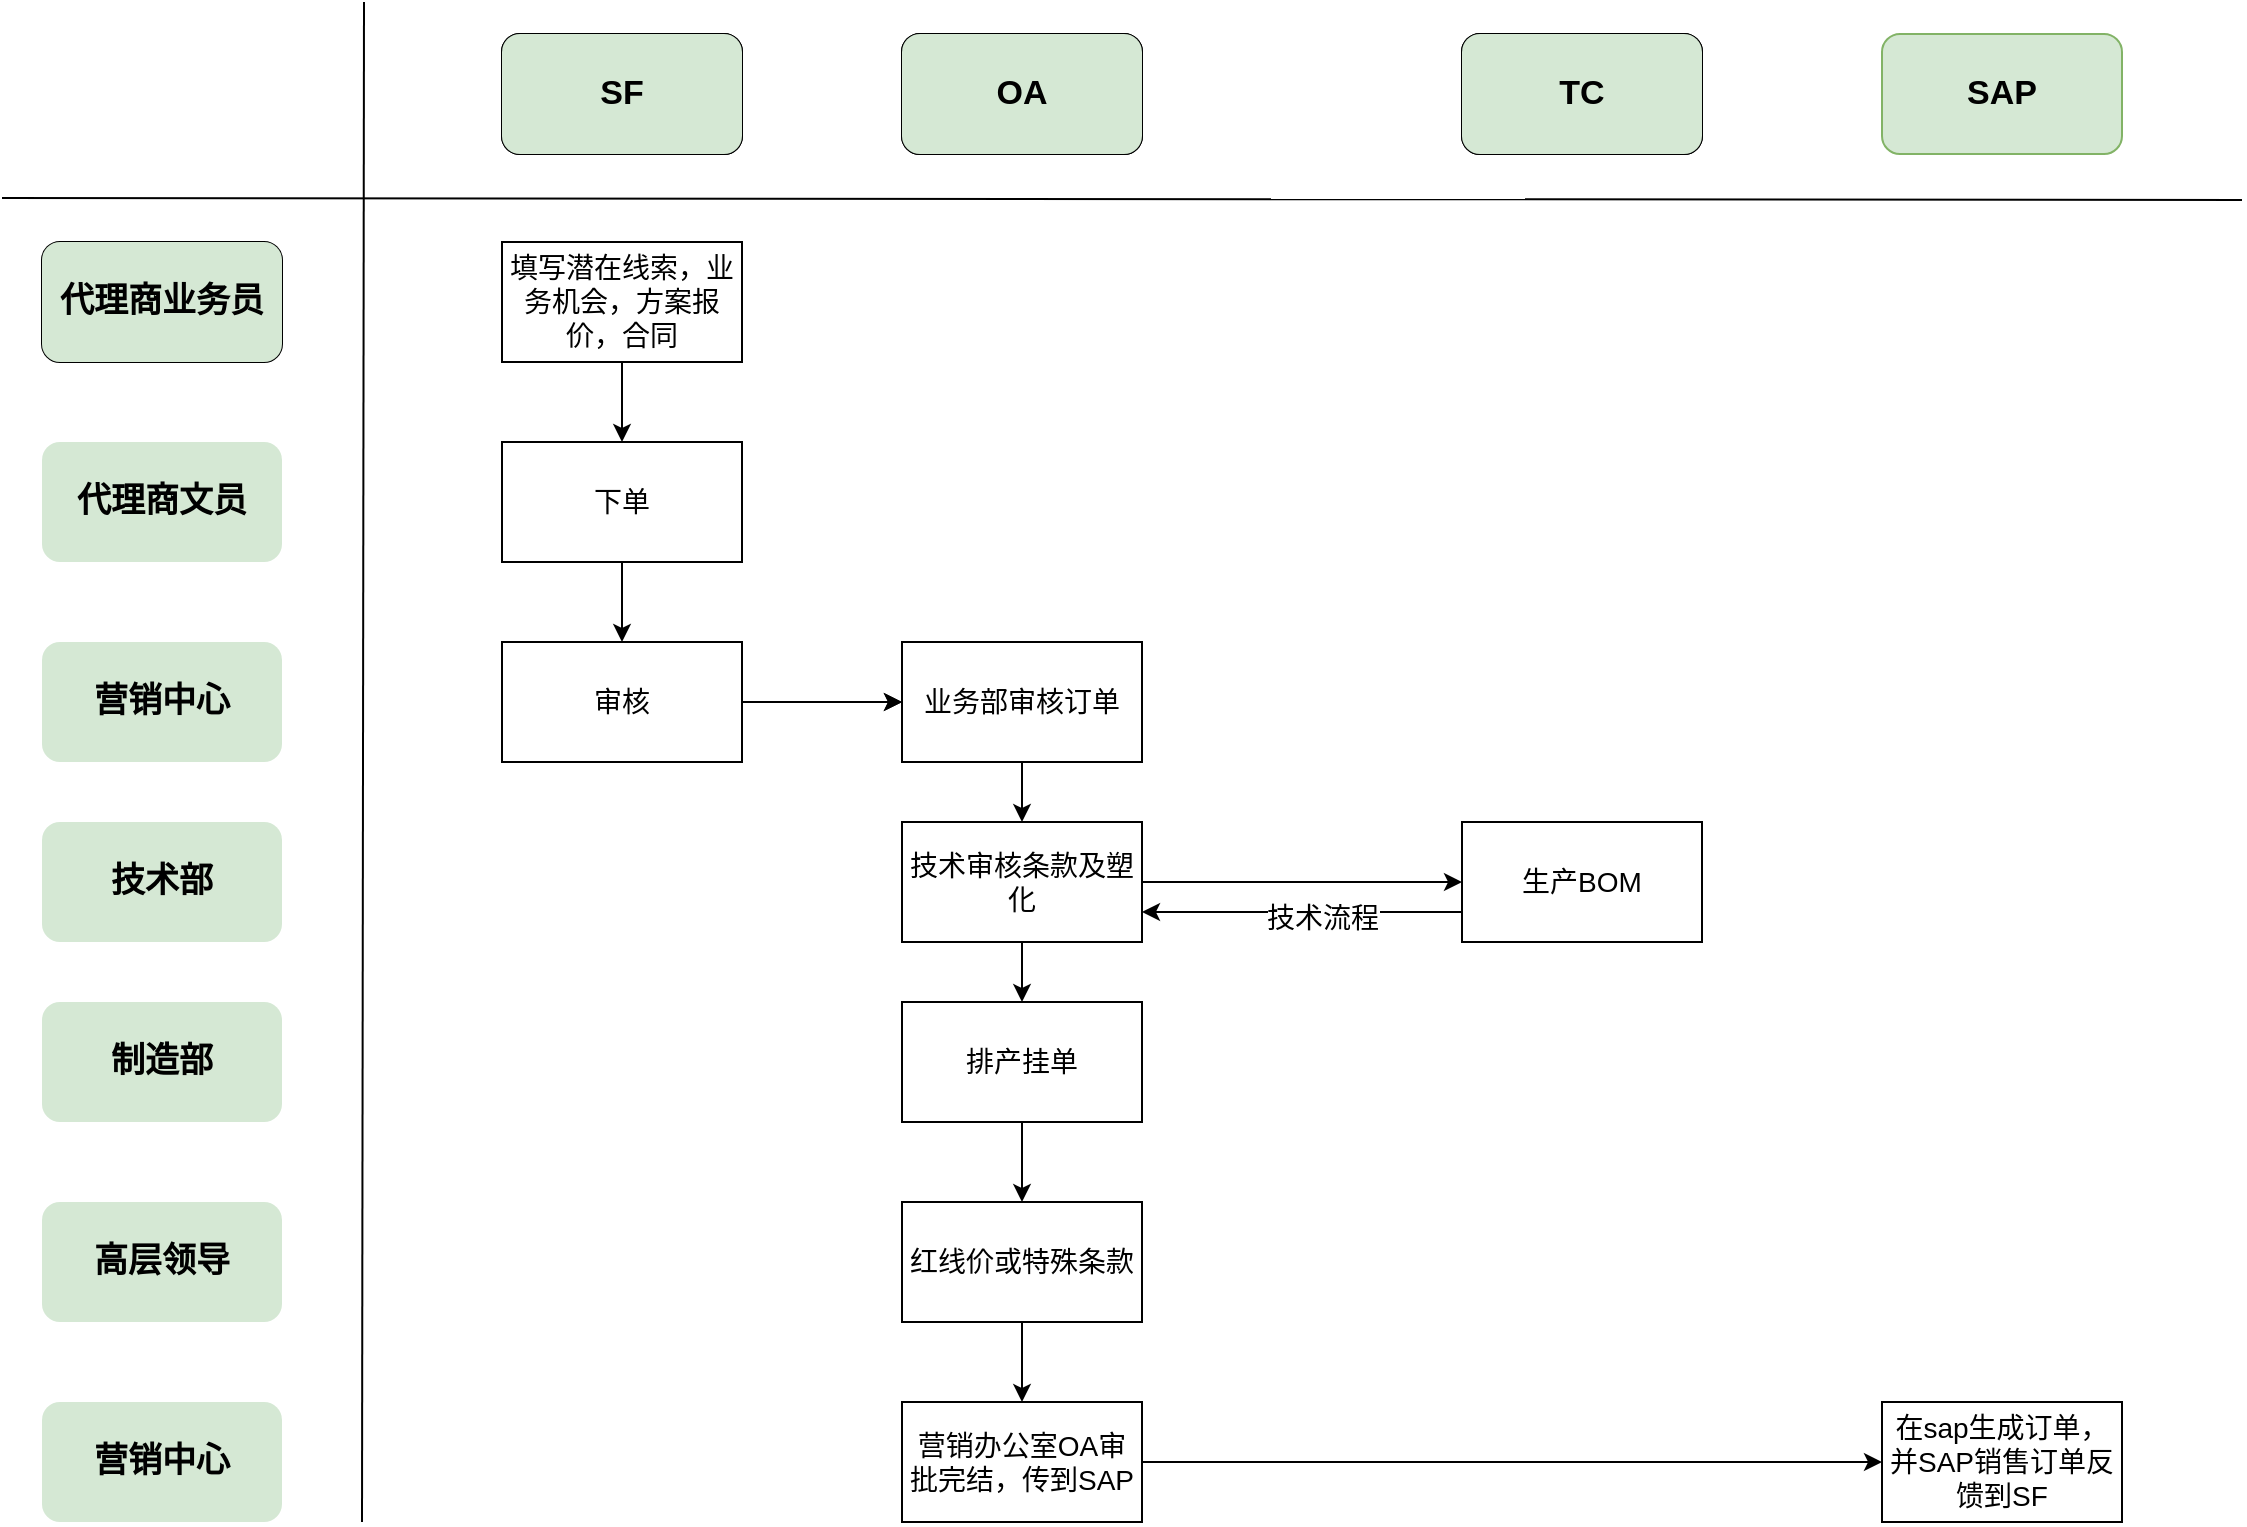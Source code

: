 <mxfile version="14.6.1" type="github">
  <diagram id="KoMFrAyxFCFRoVh_BOyE" name="Page-1">
    <mxGraphModel dx="1883" dy="1183" grid="1" gridSize="10" guides="1" tooltips="1" connect="1" arrows="1" fold="1" page="0" pageScale="1" pageWidth="827" pageHeight="1169" math="0" shadow="0">
      <root>
        <mxCell id="0" />
        <mxCell id="1" parent="0" />
        <mxCell id="3frUoIERfnBwtW1OnRKV-5" value="" style="endArrow=none;html=1;" parent="1" edge="1">
          <mxGeometry width="50" height="50" relative="1" as="geometry">
            <mxPoint x="-110" y="88" as="sourcePoint" />
            <mxPoint x="1010" y="89" as="targetPoint" />
          </mxGeometry>
        </mxCell>
        <mxCell id="3frUoIERfnBwtW1OnRKV-6" value="SF" style="rounded=1;whiteSpace=wrap;html=1;fontSize=17;fontStyle=1" parent="1" vertex="1">
          <mxGeometry x="140" y="6" width="120" height="60" as="geometry" />
        </mxCell>
        <mxCell id="3frUoIERfnBwtW1OnRKV-7" value="OA" style="rounded=1;whiteSpace=wrap;html=1;fontSize=17;fontStyle=1" parent="1" vertex="1">
          <mxGeometry x="340" y="6" width="120" height="60" as="geometry" />
        </mxCell>
        <mxCell id="3frUoIERfnBwtW1OnRKV-8" value="SAP" style="rounded=1;whiteSpace=wrap;html=1;fillColor=#d5e8d4;strokeColor=#82b366;fontSize=17;fontStyle=1" parent="1" vertex="1">
          <mxGeometry x="830" y="6" width="120" height="60" as="geometry" />
        </mxCell>
        <mxCell id="3frUoIERfnBwtW1OnRKV-9" value="TC" style="rounded=1;whiteSpace=wrap;html=1;fontSize=17;fontStyle=1" parent="1" vertex="1">
          <mxGeometry x="620" y="6" width="120" height="60" as="geometry" />
        </mxCell>
        <mxCell id="3frUoIERfnBwtW1OnRKV-10" value="" style="endArrow=none;html=1;" parent="1" edge="1">
          <mxGeometry width="50" height="50" relative="1" as="geometry">
            <mxPoint x="70" y="750" as="sourcePoint" />
            <mxPoint x="71" y="-10" as="targetPoint" />
          </mxGeometry>
        </mxCell>
        <mxCell id="3frUoIERfnBwtW1OnRKV-11" value="代理商业务员" style="rounded=1;whiteSpace=wrap;html=1;fontSize=17;fontStyle=1" parent="1" vertex="1">
          <mxGeometry x="-90" y="110" width="120" height="60" as="geometry" />
        </mxCell>
        <mxCell id="1v-ZqOwpjgkjk78gl3Ua-43" value="" style="edgeStyle=orthogonalEdgeStyle;rounded=0;orthogonalLoop=1;jettySize=auto;html=1;entryX=0.5;entryY=0;entryDx=0;entryDy=0;fontSize=14;" edge="1" parent="1" source="3frUoIERfnBwtW1OnRKV-12" target="1v-ZqOwpjgkjk78gl3Ua-1">
          <mxGeometry relative="1" as="geometry">
            <mxPoint x="460.059" y="180" as="targetPoint" />
          </mxGeometry>
        </mxCell>
        <mxCell id="3frUoIERfnBwtW1OnRKV-12" value="填写潜在线索，业务机会，方案报价，合同" style="rounded=0;whiteSpace=wrap;html=1;fontSize=14;" parent="1" vertex="1">
          <mxGeometry x="140" y="110" width="120" height="60" as="geometry" />
        </mxCell>
        <mxCell id="1v-ZqOwpjgkjk78gl3Ua-44" value="" style="edgeStyle=orthogonalEdgeStyle;rounded=0;orthogonalLoop=1;jettySize=auto;html=1;fontSize=14;" edge="1" parent="1" source="1v-ZqOwpjgkjk78gl3Ua-1" target="1v-ZqOwpjgkjk78gl3Ua-5">
          <mxGeometry relative="1" as="geometry" />
        </mxCell>
        <mxCell id="1v-ZqOwpjgkjk78gl3Ua-1" value="下单" style="rounded=0;whiteSpace=wrap;html=1;fontSize=14;" vertex="1" parent="1">
          <mxGeometry x="140" y="210" width="120" height="60" as="geometry" />
        </mxCell>
        <mxCell id="1v-ZqOwpjgkjk78gl3Ua-2" value="营销中心" style="rounded=1;whiteSpace=wrap;html=1;fillColor=#d5e8d4;strokeColor=none;fontSize=17;fontStyle=1" vertex="1" parent="1">
          <mxGeometry x="-90" y="310" width="120" height="60" as="geometry" />
        </mxCell>
        <mxCell id="1v-ZqOwpjgkjk78gl3Ua-3" value="技术部" style="rounded=1;whiteSpace=wrap;html=1;fillColor=#d5e8d4;strokeColor=none;fontSize=17;fontStyle=1" vertex="1" parent="1">
          <mxGeometry x="-90" y="400" width="120" height="60" as="geometry" />
        </mxCell>
        <mxCell id="1v-ZqOwpjgkjk78gl3Ua-4" value="代理商文员" style="rounded=1;whiteSpace=wrap;html=1;fillColor=#d5e8d4;strokeColor=none;fontSize=17;fontStyle=1" vertex="1" parent="1">
          <mxGeometry x="-90" y="210" width="120" height="60" as="geometry" />
        </mxCell>
        <mxCell id="1v-ZqOwpjgkjk78gl3Ua-9" value="" style="edgeStyle=orthogonalEdgeStyle;rounded=0;orthogonalLoop=1;jettySize=auto;html=1;fontSize=14;" edge="1" parent="1" source="1v-ZqOwpjgkjk78gl3Ua-5" target="1v-ZqOwpjgkjk78gl3Ua-8">
          <mxGeometry relative="1" as="geometry" />
        </mxCell>
        <mxCell id="1v-ZqOwpjgkjk78gl3Ua-23" value="" style="edgeStyle=orthogonalEdgeStyle;rounded=0;orthogonalLoop=1;jettySize=auto;html=1;fontSize=14;" edge="1" parent="1" source="1v-ZqOwpjgkjk78gl3Ua-5" target="1v-ZqOwpjgkjk78gl3Ua-8">
          <mxGeometry relative="1" as="geometry" />
        </mxCell>
        <mxCell id="1v-ZqOwpjgkjk78gl3Ua-5" value="审核" style="rounded=0;whiteSpace=wrap;html=1;fontSize=14;" vertex="1" parent="1">
          <mxGeometry x="140" y="310" width="120" height="60" as="geometry" />
        </mxCell>
        <mxCell id="1v-ZqOwpjgkjk78gl3Ua-14" value="" style="edgeStyle=orthogonalEdgeStyle;rounded=0;orthogonalLoop=1;jettySize=auto;html=1;fontSize=14;" edge="1" parent="1" source="1v-ZqOwpjgkjk78gl3Ua-8" target="1v-ZqOwpjgkjk78gl3Ua-13">
          <mxGeometry relative="1" as="geometry" />
        </mxCell>
        <mxCell id="1v-ZqOwpjgkjk78gl3Ua-8" value="业务部审核订单" style="rounded=0;whiteSpace=wrap;html=1;fontSize=14;" vertex="1" parent="1">
          <mxGeometry x="340" y="310" width="120" height="60" as="geometry" />
        </mxCell>
        <mxCell id="1v-ZqOwpjgkjk78gl3Ua-11" value="制造部" style="rounded=1;whiteSpace=wrap;html=1;fillColor=#d5e8d4;strokeColor=none;fontSize=17;fontStyle=1" vertex="1" parent="1">
          <mxGeometry x="-90" y="490" width="120" height="60" as="geometry" />
        </mxCell>
        <mxCell id="1v-ZqOwpjgkjk78gl3Ua-12" value="高层领导" style="rounded=1;whiteSpace=wrap;html=1;fillColor=#d5e8d4;strokeColor=none;fontSize=17;fontStyle=1" vertex="1" parent="1">
          <mxGeometry x="-90" y="590" width="120" height="60" as="geometry" />
        </mxCell>
        <mxCell id="1v-ZqOwpjgkjk78gl3Ua-17" value="" style="edgeStyle=orthogonalEdgeStyle;rounded=0;orthogonalLoop=1;jettySize=auto;html=1;fontSize=14;" edge="1" parent="1" source="1v-ZqOwpjgkjk78gl3Ua-13" target="1v-ZqOwpjgkjk78gl3Ua-16">
          <mxGeometry relative="1" as="geometry" />
        </mxCell>
        <mxCell id="1v-ZqOwpjgkjk78gl3Ua-21" value="" style="edgeStyle=orthogonalEdgeStyle;rounded=0;orthogonalLoop=1;jettySize=auto;html=1;fontSize=14;" edge="1" parent="1" source="1v-ZqOwpjgkjk78gl3Ua-13" target="1v-ZqOwpjgkjk78gl3Ua-20">
          <mxGeometry relative="1" as="geometry" />
        </mxCell>
        <mxCell id="1v-ZqOwpjgkjk78gl3Ua-13" value="技术审核条款及塑化" style="rounded=0;whiteSpace=wrap;html=1;fontSize=14;" vertex="1" parent="1">
          <mxGeometry x="340" y="400" width="120" height="60" as="geometry" />
        </mxCell>
        <mxCell id="1v-ZqOwpjgkjk78gl3Ua-19" value="" style="edgeStyle=orthogonalEdgeStyle;rounded=0;orthogonalLoop=1;jettySize=auto;html=1;fontSize=14;" edge="1" parent="1" source="1v-ZqOwpjgkjk78gl3Ua-16" target="1v-ZqOwpjgkjk78gl3Ua-18">
          <mxGeometry relative="1" as="geometry" />
        </mxCell>
        <mxCell id="1v-ZqOwpjgkjk78gl3Ua-16" value="排产挂单" style="rounded=0;whiteSpace=wrap;html=1;fontSize=14;" vertex="1" parent="1">
          <mxGeometry x="340" y="490" width="120" height="60" as="geometry" />
        </mxCell>
        <mxCell id="1v-ZqOwpjgkjk78gl3Ua-26" value="" style="edgeStyle=orthogonalEdgeStyle;rounded=0;orthogonalLoop=1;jettySize=auto;html=1;fontSize=14;" edge="1" parent="1" source="1v-ZqOwpjgkjk78gl3Ua-18" target="1v-ZqOwpjgkjk78gl3Ua-25">
          <mxGeometry relative="1" as="geometry" />
        </mxCell>
        <mxCell id="1v-ZqOwpjgkjk78gl3Ua-27" value="&lt;br style=&quot;font-size: 14px;&quot;&gt;" style="edgeLabel;html=1;align=center;verticalAlign=middle;resizable=0;points=[];fontSize=14;" vertex="1" connectable="0" parent="1v-ZqOwpjgkjk78gl3Ua-26">
          <mxGeometry x="-0.484" y="1" relative="1" as="geometry">
            <mxPoint x="-1" as="offset" />
          </mxGeometry>
        </mxCell>
        <mxCell id="1v-ZqOwpjgkjk78gl3Ua-18" value="红线价或特殊条款" style="rounded=0;whiteSpace=wrap;html=1;fontSize=14;" vertex="1" parent="1">
          <mxGeometry x="340" y="590" width="120" height="60" as="geometry" />
        </mxCell>
        <mxCell id="1v-ZqOwpjgkjk78gl3Ua-20" value="生产BOM" style="rounded=0;whiteSpace=wrap;html=1;fontSize=14;" vertex="1" parent="1">
          <mxGeometry x="620" y="400" width="120" height="60" as="geometry" />
        </mxCell>
        <mxCell id="1v-ZqOwpjgkjk78gl3Ua-22" value="" style="endArrow=classic;html=1;entryX=1;entryY=0.75;entryDx=0;entryDy=0;exitX=0;exitY=0.75;exitDx=0;exitDy=0;fontSize=14;" edge="1" parent="1" source="1v-ZqOwpjgkjk78gl3Ua-20" target="1v-ZqOwpjgkjk78gl3Ua-13">
          <mxGeometry width="50" height="50" relative="1" as="geometry">
            <mxPoint x="730" y="610" as="sourcePoint" />
            <mxPoint x="780" y="560" as="targetPoint" />
          </mxGeometry>
        </mxCell>
        <mxCell id="1v-ZqOwpjgkjk78gl3Ua-45" value="技术流程" style="edgeLabel;html=1;align=center;verticalAlign=middle;resizable=0;points=[];fontSize=14;" vertex="1" connectable="0" parent="1v-ZqOwpjgkjk78gl3Ua-22">
          <mxGeometry x="-0.123" y="3" relative="1" as="geometry">
            <mxPoint as="offset" />
          </mxGeometry>
        </mxCell>
        <mxCell id="1v-ZqOwpjgkjk78gl3Ua-29" value="" style="edgeStyle=orthogonalEdgeStyle;rounded=0;orthogonalLoop=1;jettySize=auto;html=1;fontSize=14;" edge="1" parent="1" source="1v-ZqOwpjgkjk78gl3Ua-25" target="1v-ZqOwpjgkjk78gl3Ua-28">
          <mxGeometry relative="1" as="geometry" />
        </mxCell>
        <mxCell id="1v-ZqOwpjgkjk78gl3Ua-25" value="营销办公室OA审批完结，传到SAP" style="rounded=0;whiteSpace=wrap;html=1;fontSize=14;" vertex="1" parent="1">
          <mxGeometry x="340" y="690" width="120" height="60" as="geometry" />
        </mxCell>
        <mxCell id="1v-ZqOwpjgkjk78gl3Ua-28" value="在sap生成订单，并SAP销售订单反馈到SF" style="rounded=0;whiteSpace=wrap;html=1;fontSize=14;" vertex="1" parent="1">
          <mxGeometry x="830" y="690" width="120" height="60" as="geometry" />
        </mxCell>
        <mxCell id="1v-ZqOwpjgkjk78gl3Ua-35" value="SF" style="rounded=1;whiteSpace=wrap;html=1;fontSize=17;fontStyle=1" vertex="1" parent="1">
          <mxGeometry x="140" y="6" width="120" height="60" as="geometry" />
        </mxCell>
        <mxCell id="1v-ZqOwpjgkjk78gl3Ua-36" value="OA" style="rounded=1;whiteSpace=wrap;html=1;fontSize=17;fontStyle=1" vertex="1" parent="1">
          <mxGeometry x="340" y="6" width="120" height="60" as="geometry" />
        </mxCell>
        <mxCell id="1v-ZqOwpjgkjk78gl3Ua-37" value="TC" style="rounded=1;whiteSpace=wrap;html=1;fontSize=17;fontStyle=1" vertex="1" parent="1">
          <mxGeometry x="620" y="6" width="120" height="60" as="geometry" />
        </mxCell>
        <mxCell id="1v-ZqOwpjgkjk78gl3Ua-38" value="SF" style="rounded=1;whiteSpace=wrap;html=1;fillColor=#d5e8d4;strokeColor=none;fontSize=17;fontStyle=1" vertex="1" parent="1">
          <mxGeometry x="140" y="6" width="120" height="60" as="geometry" />
        </mxCell>
        <mxCell id="1v-ZqOwpjgkjk78gl3Ua-39" value="OA" style="rounded=1;whiteSpace=wrap;html=1;fillColor=#d5e8d4;strokeColor=none;fontSize=17;fontStyle=1" vertex="1" parent="1">
          <mxGeometry x="340" y="6" width="120" height="60" as="geometry" />
        </mxCell>
        <mxCell id="1v-ZqOwpjgkjk78gl3Ua-40" value="TC" style="rounded=1;whiteSpace=wrap;html=1;fillColor=#d5e8d4;strokeColor=none;fontSize=17;fontStyle=1" vertex="1" parent="1">
          <mxGeometry x="620" y="6" width="120" height="60" as="geometry" />
        </mxCell>
        <mxCell id="1v-ZqOwpjgkjk78gl3Ua-41" value="代理商业务员" style="rounded=1;whiteSpace=wrap;html=1;fillColor=#d5e8d4;strokeColor=none;fontSize=17;fontStyle=1" vertex="1" parent="1">
          <mxGeometry x="-90" y="110" width="120" height="60" as="geometry" />
        </mxCell>
        <mxCell id="1v-ZqOwpjgkjk78gl3Ua-47" value="营销中心" style="rounded=1;whiteSpace=wrap;html=1;fillColor=#d5e8d4;strokeColor=none;fontSize=17;fontStyle=1" vertex="1" parent="1">
          <mxGeometry x="-90" y="690" width="120" height="60" as="geometry" />
        </mxCell>
      </root>
    </mxGraphModel>
  </diagram>
</mxfile>
